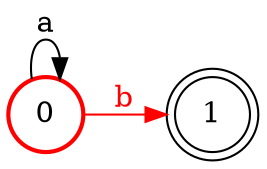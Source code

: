 digraph FST {
  margin = 0;
  rankdir = LR;
  label = "";
  center = 1;
  ranksep = "0.4";
  nodesep = "0.25";
  0 [label = "0", shape = circle, penwidth = 2.0, fontsize = 14, color = red, height = 0.5, fixedsize = true];
  0 -> 0 [label = "a", fontsize = 14];
  0 -> 1 [label = "b", fontsize = 14, color = red, fontcolor = red];
  1 [label = "1", shape = doublecircle, penwidth = 1.0, fontsize = 14, height = 0.5, fixedsize = true];
}
